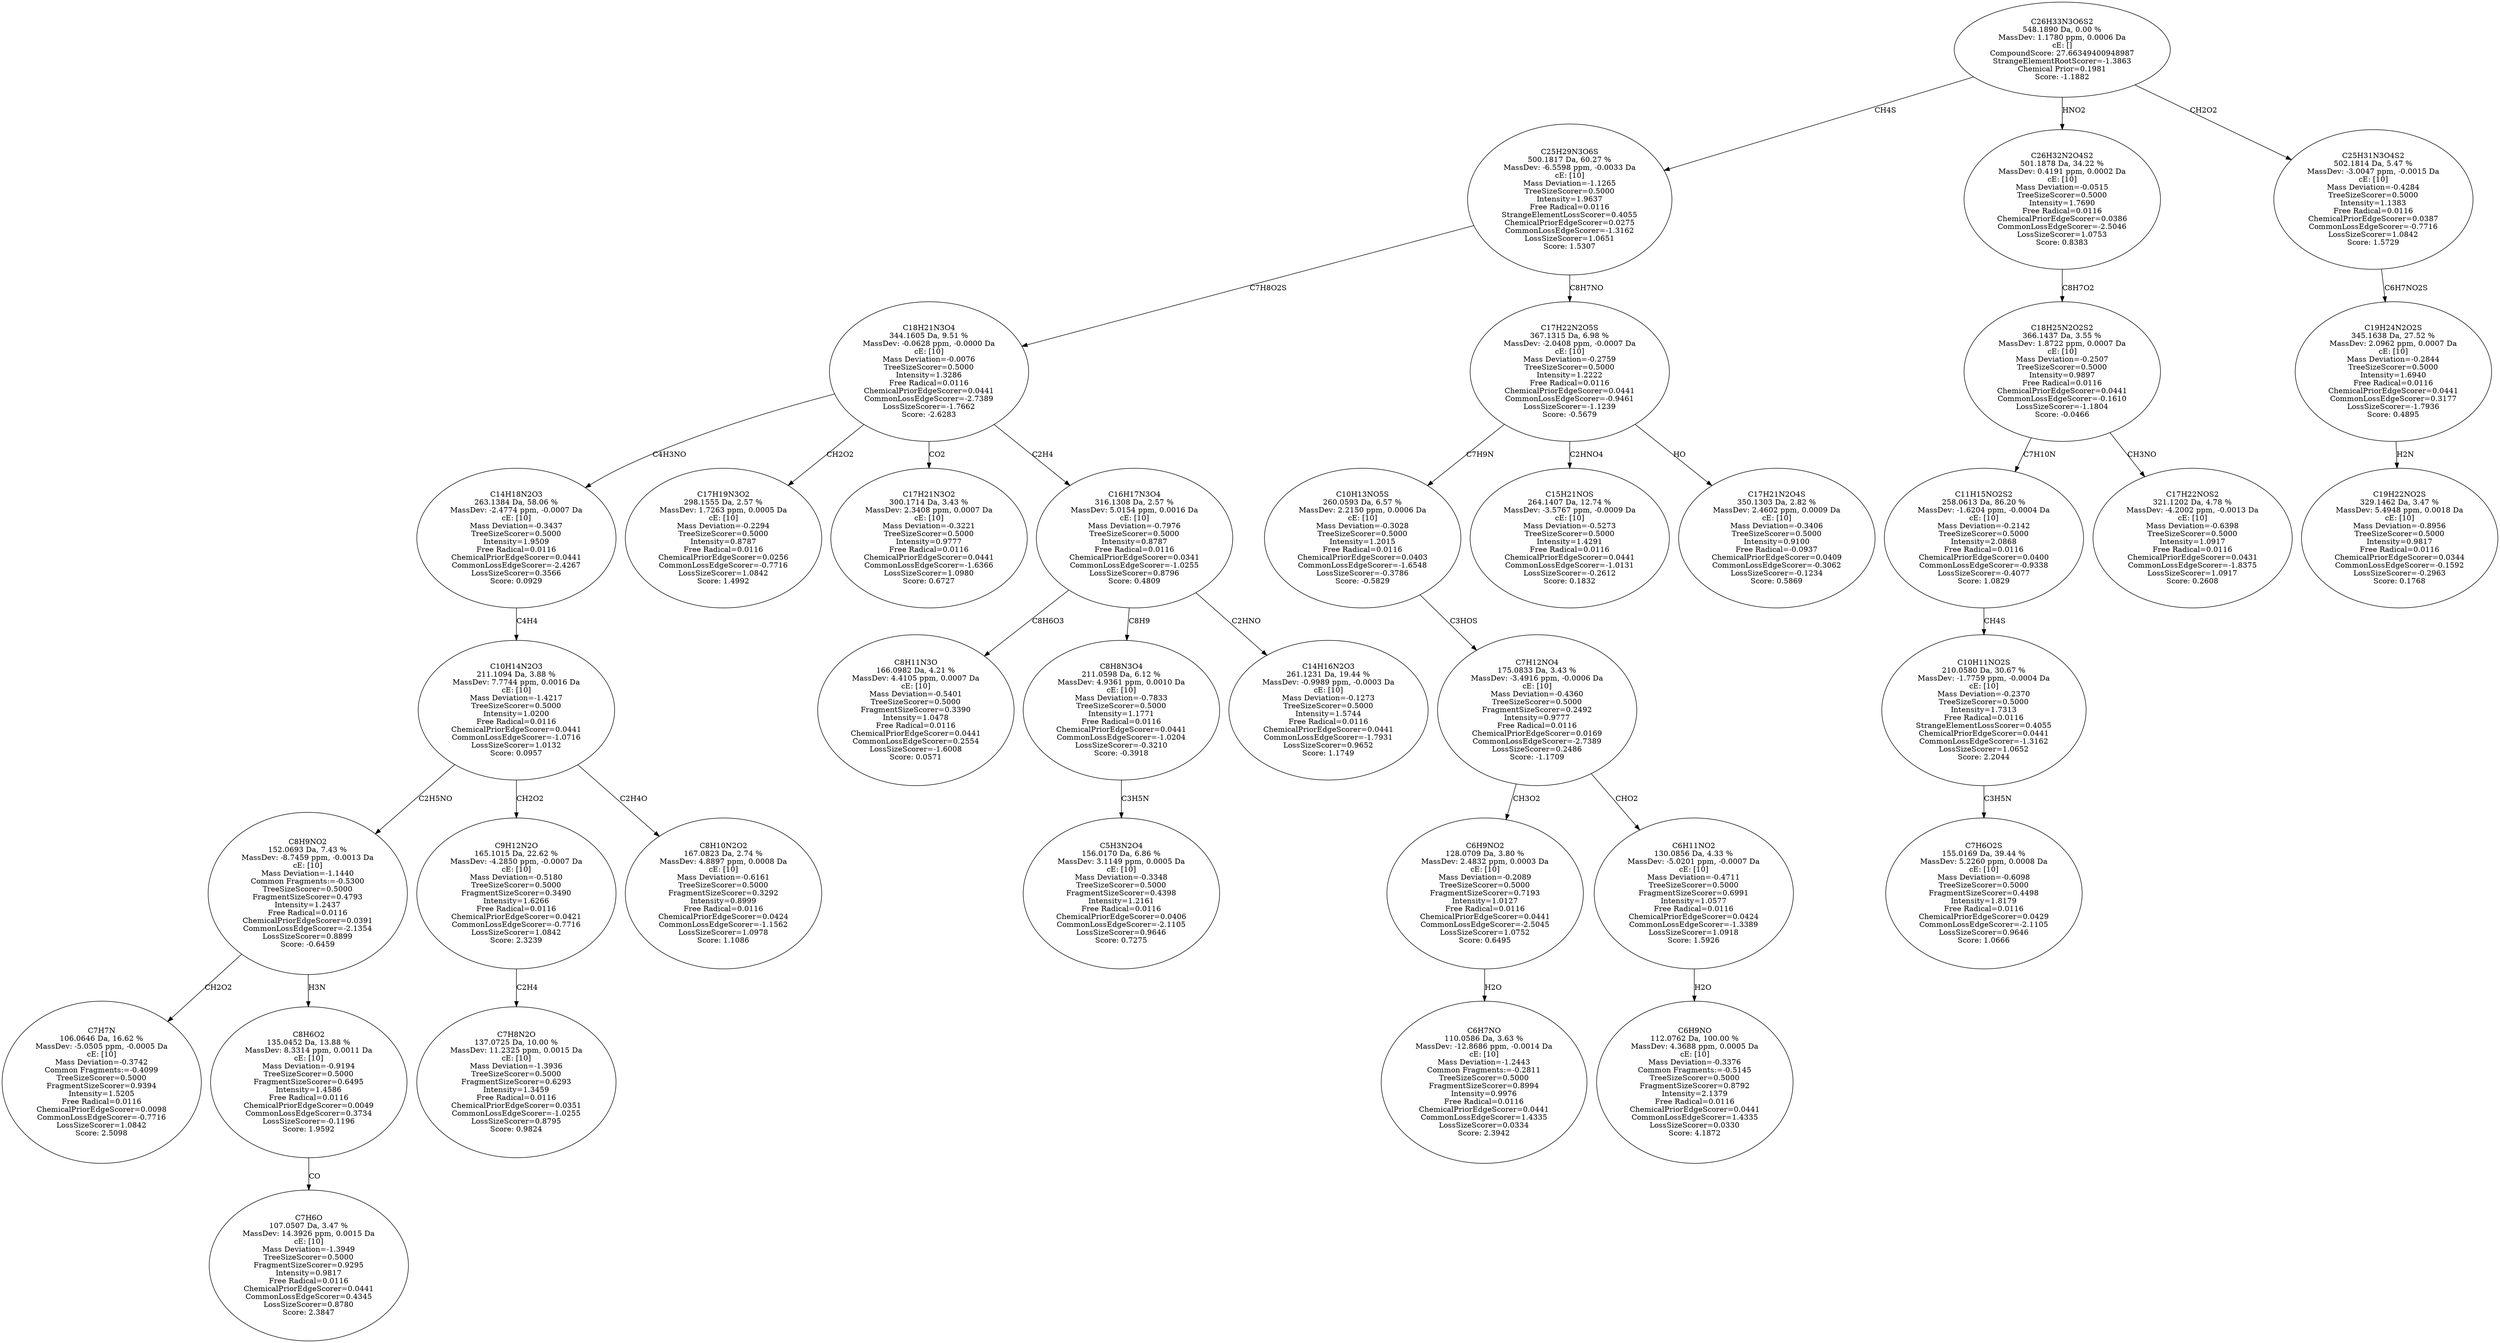 strict digraph {
v1 [label="C7H7N\n106.0646 Da, 16.62 %\nMassDev: -5.0505 ppm, -0.0005 Da\ncE: [10]\nMass Deviation=-0.3742\nCommon Fragments:=-0.4099\nTreeSizeScorer=0.5000\nFragmentSizeScorer=0.9394\nIntensity=1.5205\nFree Radical=0.0116\nChemicalPriorEdgeScorer=0.0098\nCommonLossEdgeScorer=-0.7716\nLossSizeScorer=1.0842\nScore: 2.5098"];
v2 [label="C7H6O\n107.0507 Da, 3.47 %\nMassDev: 14.3926 ppm, 0.0015 Da\ncE: [10]\nMass Deviation=-1.3949\nTreeSizeScorer=0.5000\nFragmentSizeScorer=0.9295\nIntensity=0.9817\nFree Radical=0.0116\nChemicalPriorEdgeScorer=0.0441\nCommonLossEdgeScorer=0.4345\nLossSizeScorer=0.8780\nScore: 2.3847"];
v3 [label="C8H6O2\n135.0452 Da, 13.88 %\nMassDev: 8.3314 ppm, 0.0011 Da\ncE: [10]\nMass Deviation=-0.9194\nTreeSizeScorer=0.5000\nFragmentSizeScorer=0.6495\nIntensity=1.4586\nFree Radical=0.0116\nChemicalPriorEdgeScorer=0.0049\nCommonLossEdgeScorer=0.3734\nLossSizeScorer=-0.1196\nScore: 1.9592"];
v4 [label="C8H9NO2\n152.0693 Da, 7.43 %\nMassDev: -8.7459 ppm, -0.0013 Da\ncE: [10]\nMass Deviation=-1.1440\nCommon Fragments:=-0.5300\nTreeSizeScorer=0.5000\nFragmentSizeScorer=0.4793\nIntensity=1.2437\nFree Radical=0.0116\nChemicalPriorEdgeScorer=0.0391\nCommonLossEdgeScorer=-2.1354\nLossSizeScorer=0.8899\nScore: -0.6459"];
v5 [label="C7H8N2O\n137.0725 Da, 10.00 %\nMassDev: 11.2325 ppm, 0.0015 Da\ncE: [10]\nMass Deviation=-1.3936\nTreeSizeScorer=0.5000\nFragmentSizeScorer=0.6293\nIntensity=1.3459\nFree Radical=0.0116\nChemicalPriorEdgeScorer=0.0351\nCommonLossEdgeScorer=-1.0255\nLossSizeScorer=0.8795\nScore: 0.9824"];
v6 [label="C9H12N2O\n165.1015 Da, 22.62 %\nMassDev: -4.2850 ppm, -0.0007 Da\ncE: [10]\nMass Deviation=-0.5180\nTreeSizeScorer=0.5000\nFragmentSizeScorer=0.3490\nIntensity=1.6266\nFree Radical=0.0116\nChemicalPriorEdgeScorer=0.0421\nCommonLossEdgeScorer=-0.7716\nLossSizeScorer=1.0842\nScore: 2.3239"];
v7 [label="C8H10N2O2\n167.0823 Da, 2.74 %\nMassDev: 4.8897 ppm, 0.0008 Da\ncE: [10]\nMass Deviation=-0.6161\nTreeSizeScorer=0.5000\nFragmentSizeScorer=0.3292\nIntensity=0.8999\nFree Radical=0.0116\nChemicalPriorEdgeScorer=0.0424\nCommonLossEdgeScorer=-1.1562\nLossSizeScorer=1.0978\nScore: 1.1086"];
v8 [label="C10H14N2O3\n211.1094 Da, 3.88 %\nMassDev: 7.7744 ppm, 0.0016 Da\ncE: [10]\nMass Deviation=-1.4217\nTreeSizeScorer=0.5000\nIntensity=1.0200\nFree Radical=0.0116\nChemicalPriorEdgeScorer=0.0441\nCommonLossEdgeScorer=-1.0716\nLossSizeScorer=1.0132\nScore: 0.0957"];
v9 [label="C14H18N2O3\n263.1384 Da, 58.06 %\nMassDev: -2.4774 ppm, -0.0007 Da\ncE: [10]\nMass Deviation=-0.3437\nTreeSizeScorer=0.5000\nIntensity=1.9509\nFree Radical=0.0116\nChemicalPriorEdgeScorer=0.0441\nCommonLossEdgeScorer=-2.4267\nLossSizeScorer=0.3566\nScore: 0.0929"];
v10 [label="C17H19N3O2\n298.1555 Da, 2.57 %\nMassDev: 1.7263 ppm, 0.0005 Da\ncE: [10]\nMass Deviation=-0.2294\nTreeSizeScorer=0.5000\nIntensity=0.8787\nFree Radical=0.0116\nChemicalPriorEdgeScorer=0.0256\nCommonLossEdgeScorer=-0.7716\nLossSizeScorer=1.0842\nScore: 1.4992"];
v11 [label="C17H21N3O2\n300.1714 Da, 3.43 %\nMassDev: 2.3408 ppm, 0.0007 Da\ncE: [10]\nMass Deviation=-0.3221\nTreeSizeScorer=0.5000\nIntensity=0.9777\nFree Radical=0.0116\nChemicalPriorEdgeScorer=0.0441\nCommonLossEdgeScorer=-1.6366\nLossSizeScorer=1.0980\nScore: 0.6727"];
v12 [label="C8H11N3O\n166.0982 Da, 4.21 %\nMassDev: 4.4105 ppm, 0.0007 Da\ncE: [10]\nMass Deviation=-0.5401\nTreeSizeScorer=0.5000\nFragmentSizeScorer=0.3390\nIntensity=1.0478\nFree Radical=0.0116\nChemicalPriorEdgeScorer=0.0441\nCommonLossEdgeScorer=0.2554\nLossSizeScorer=-1.6008\nScore: 0.0571"];
v13 [label="C5H3N2O4\n156.0170 Da, 6.86 %\nMassDev: 3.1149 ppm, 0.0005 Da\ncE: [10]\nMass Deviation=-0.3348\nTreeSizeScorer=0.5000\nFragmentSizeScorer=0.4398\nIntensity=1.2161\nFree Radical=0.0116\nChemicalPriorEdgeScorer=0.0406\nCommonLossEdgeScorer=-2.1105\nLossSizeScorer=0.9646\nScore: 0.7275"];
v14 [label="C8H8N3O4\n211.0598 Da, 6.12 %\nMassDev: 4.9361 ppm, 0.0010 Da\ncE: [10]\nMass Deviation=-0.7833\nTreeSizeScorer=0.5000\nIntensity=1.1771\nFree Radical=0.0116\nChemicalPriorEdgeScorer=0.0441\nCommonLossEdgeScorer=-1.0204\nLossSizeScorer=-0.3210\nScore: -0.3918"];
v15 [label="C14H16N2O3\n261.1231 Da, 19.44 %\nMassDev: -0.9989 ppm, -0.0003 Da\ncE: [10]\nMass Deviation=-0.1273\nTreeSizeScorer=0.5000\nIntensity=1.5744\nFree Radical=0.0116\nChemicalPriorEdgeScorer=0.0441\nCommonLossEdgeScorer=-1.7931\nLossSizeScorer=0.9652\nScore: 1.1749"];
v16 [label="C16H17N3O4\n316.1308 Da, 2.57 %\nMassDev: 5.0154 ppm, 0.0016 Da\ncE: [10]\nMass Deviation=-0.7976\nTreeSizeScorer=0.5000\nIntensity=0.8787\nFree Radical=0.0116\nChemicalPriorEdgeScorer=0.0341\nCommonLossEdgeScorer=-1.0255\nLossSizeScorer=0.8796\nScore: 0.4809"];
v17 [label="C18H21N3O4\n344.1605 Da, 9.51 %\nMassDev: -0.0628 ppm, -0.0000 Da\ncE: [10]\nMass Deviation=-0.0076\nTreeSizeScorer=0.5000\nIntensity=1.3286\nFree Radical=0.0116\nChemicalPriorEdgeScorer=0.0441\nCommonLossEdgeScorer=-2.7389\nLossSizeScorer=-1.7662\nScore: -2.6283"];
v18 [label="C6H7NO\n110.0586 Da, 3.63 %\nMassDev: -12.8686 ppm, -0.0014 Da\ncE: [10]\nMass Deviation=-1.2443\nCommon Fragments:=-0.2811\nTreeSizeScorer=0.5000\nFragmentSizeScorer=0.8994\nIntensity=0.9976\nFree Radical=0.0116\nChemicalPriorEdgeScorer=0.0441\nCommonLossEdgeScorer=1.4335\nLossSizeScorer=0.0334\nScore: 2.3942"];
v19 [label="C6H9NO2\n128.0709 Da, 3.80 %\nMassDev: 2.4832 ppm, 0.0003 Da\ncE: [10]\nMass Deviation=-0.2089\nTreeSizeScorer=0.5000\nFragmentSizeScorer=0.7193\nIntensity=1.0127\nFree Radical=0.0116\nChemicalPriorEdgeScorer=0.0441\nCommonLossEdgeScorer=-2.5045\nLossSizeScorer=1.0752\nScore: 0.6495"];
v20 [label="C6H9NO\n112.0762 Da, 100.00 %\nMassDev: 4.3688 ppm, 0.0005 Da\ncE: [10]\nMass Deviation=-0.3376\nCommon Fragments:=-0.5145\nTreeSizeScorer=0.5000\nFragmentSizeScorer=0.8792\nIntensity=2.1379\nFree Radical=0.0116\nChemicalPriorEdgeScorer=0.0441\nCommonLossEdgeScorer=1.4335\nLossSizeScorer=0.0330\nScore: 4.1872"];
v21 [label="C6H11NO2\n130.0856 Da, 4.33 %\nMassDev: -5.0201 ppm, -0.0007 Da\ncE: [10]\nMass Deviation=-0.4711\nTreeSizeScorer=0.5000\nFragmentSizeScorer=0.6991\nIntensity=1.0577\nFree Radical=0.0116\nChemicalPriorEdgeScorer=0.0424\nCommonLossEdgeScorer=-1.3389\nLossSizeScorer=1.0918\nScore: 1.5926"];
v22 [label="C7H12NO4\n175.0833 Da, 3.43 %\nMassDev: -3.4916 ppm, -0.0006 Da\ncE: [10]\nMass Deviation=-0.4360\nTreeSizeScorer=0.5000\nFragmentSizeScorer=0.2492\nIntensity=0.9777\nFree Radical=0.0116\nChemicalPriorEdgeScorer=0.0169\nCommonLossEdgeScorer=-2.7389\nLossSizeScorer=0.2486\nScore: -1.1709"];
v23 [label="C10H13NO5S\n260.0593 Da, 6.57 %\nMassDev: 2.2150 ppm, 0.0006 Da\ncE: [10]\nMass Deviation=-0.3028\nTreeSizeScorer=0.5000\nIntensity=1.2015\nFree Radical=0.0116\nChemicalPriorEdgeScorer=0.0403\nCommonLossEdgeScorer=-1.6548\nLossSizeScorer=-0.3786\nScore: -0.5829"];
v24 [label="C15H21NOS\n264.1407 Da, 12.74 %\nMassDev: -3.5767 ppm, -0.0009 Da\ncE: [10]\nMass Deviation=-0.5273\nTreeSizeScorer=0.5000\nIntensity=1.4291\nFree Radical=0.0116\nChemicalPriorEdgeScorer=0.0441\nCommonLossEdgeScorer=-1.0131\nLossSizeScorer=-0.2612\nScore: 0.1832"];
v25 [label="C17H21N2O4S\n350.1303 Da, 2.82 %\nMassDev: 2.4602 ppm, 0.0009 Da\ncE: [10]\nMass Deviation=-0.3406\nTreeSizeScorer=0.5000\nIntensity=0.9100\nFree Radical=-0.0937\nChemicalPriorEdgeScorer=0.0409\nCommonLossEdgeScorer=-0.3062\nLossSizeScorer=-0.1234\nScore: 0.5869"];
v26 [label="C17H22N2O5S\n367.1315 Da, 6.98 %\nMassDev: -2.0408 ppm, -0.0007 Da\ncE: [10]\nMass Deviation=-0.2759\nTreeSizeScorer=0.5000\nIntensity=1.2222\nFree Radical=0.0116\nChemicalPriorEdgeScorer=0.0441\nCommonLossEdgeScorer=-0.9461\nLossSizeScorer=-1.1239\nScore: -0.5679"];
v27 [label="C25H29N3O6S\n500.1817 Da, 60.27 %\nMassDev: -6.5598 ppm, -0.0033 Da\ncE: [10]\nMass Deviation=-1.1265\nTreeSizeScorer=0.5000\nIntensity=1.9637\nFree Radical=0.0116\nStrangeElementLossScorer=0.4055\nChemicalPriorEdgeScorer=0.0275\nCommonLossEdgeScorer=-1.3162\nLossSizeScorer=1.0651\nScore: 1.5307"];
v28 [label="C7H6O2S\n155.0169 Da, 39.44 %\nMassDev: 5.2260 ppm, 0.0008 Da\ncE: [10]\nMass Deviation=-0.6098\nTreeSizeScorer=0.5000\nFragmentSizeScorer=0.4498\nIntensity=1.8179\nFree Radical=0.0116\nChemicalPriorEdgeScorer=0.0429\nCommonLossEdgeScorer=-2.1105\nLossSizeScorer=0.9646\nScore: 1.0666"];
v29 [label="C10H11NO2S\n210.0580 Da, 30.67 %\nMassDev: -1.7759 ppm, -0.0004 Da\ncE: [10]\nMass Deviation=-0.2370\nTreeSizeScorer=0.5000\nIntensity=1.7313\nFree Radical=0.0116\nStrangeElementLossScorer=0.4055\nChemicalPriorEdgeScorer=0.0441\nCommonLossEdgeScorer=-1.3162\nLossSizeScorer=1.0652\nScore: 2.2044"];
v30 [label="C11H15NO2S2\n258.0613 Da, 86.20 %\nMassDev: -1.6204 ppm, -0.0004 Da\ncE: [10]\nMass Deviation=-0.2142\nTreeSizeScorer=0.5000\nIntensity=2.0868\nFree Radical=0.0116\nChemicalPriorEdgeScorer=0.0400\nCommonLossEdgeScorer=-0.9338\nLossSizeScorer=-0.4077\nScore: 1.0829"];
v31 [label="C17H22NOS2\n321.1202 Da, 4.78 %\nMassDev: -4.2002 ppm, -0.0013 Da\ncE: [10]\nMass Deviation=-0.6398\nTreeSizeScorer=0.5000\nIntensity=1.0917\nFree Radical=0.0116\nChemicalPriorEdgeScorer=0.0431\nCommonLossEdgeScorer=-1.8375\nLossSizeScorer=1.0917\nScore: 0.2608"];
v32 [label="C18H25N2O2S2\n366.1437 Da, 3.55 %\nMassDev: 1.8722 ppm, 0.0007 Da\ncE: [10]\nMass Deviation=-0.2507\nTreeSizeScorer=0.5000\nIntensity=0.9897\nFree Radical=0.0116\nChemicalPriorEdgeScorer=0.0441\nCommonLossEdgeScorer=-0.1610\nLossSizeScorer=-1.1804\nScore: -0.0466"];
v33 [label="C26H32N2O4S2\n501.1878 Da, 34.22 %\nMassDev: 0.4191 ppm, 0.0002 Da\ncE: [10]\nMass Deviation=-0.0515\nTreeSizeScorer=0.5000\nIntensity=1.7690\nFree Radical=0.0116\nChemicalPriorEdgeScorer=0.0386\nCommonLossEdgeScorer=-2.5046\nLossSizeScorer=1.0753\nScore: 0.8383"];
v34 [label="C19H22NO2S\n329.1462 Da, 3.47 %\nMassDev: 5.4948 ppm, 0.0018 Da\ncE: [10]\nMass Deviation=-0.8956\nTreeSizeScorer=0.5000\nIntensity=0.9817\nFree Radical=0.0116\nChemicalPriorEdgeScorer=0.0344\nCommonLossEdgeScorer=-0.1592\nLossSizeScorer=-0.2963\nScore: 0.1768"];
v35 [label="C19H24N2O2S\n345.1638 Da, 27.52 %\nMassDev: 2.0962 ppm, 0.0007 Da\ncE: [10]\nMass Deviation=-0.2844\nTreeSizeScorer=0.5000\nIntensity=1.6940\nFree Radical=0.0116\nChemicalPriorEdgeScorer=0.0441\nCommonLossEdgeScorer=0.3177\nLossSizeScorer=-1.7936\nScore: 0.4895"];
v36 [label="C25H31N3O4S2\n502.1814 Da, 5.47 %\nMassDev: -3.0047 ppm, -0.0015 Da\ncE: [10]\nMass Deviation=-0.4284\nTreeSizeScorer=0.5000\nIntensity=1.1383\nFree Radical=0.0116\nChemicalPriorEdgeScorer=0.0387\nCommonLossEdgeScorer=-0.7716\nLossSizeScorer=1.0842\nScore: 1.5729"];
v37 [label="C26H33N3O6S2\n548.1890 Da, 0.00 %\nMassDev: 1.1780 ppm, 0.0006 Da\ncE: []\nCompoundScore: 27.66349400948987\nStrangeElementRootScorer=-1.3863\nChemical Prior=0.1981\nScore: -1.1882"];
v4 -> v1 [label="CH2O2"];
v3 -> v2 [label="CO"];
v4 -> v3 [label="H3N"];
v8 -> v4 [label="C2H5NO"];
v6 -> v5 [label="C2H4"];
v8 -> v6 [label="CH2O2"];
v8 -> v7 [label="C2H4O"];
v9 -> v8 [label="C4H4"];
v17 -> v9 [label="C4H3NO"];
v17 -> v10 [label="CH2O2"];
v17 -> v11 [label="CO2"];
v16 -> v12 [label="C8H6O3"];
v14 -> v13 [label="C3H5N"];
v16 -> v14 [label="C8H9"];
v16 -> v15 [label="C2HNO"];
v17 -> v16 [label="C2H4"];
v27 -> v17 [label="C7H8O2S"];
v19 -> v18 [label="H2O"];
v22 -> v19 [label="CH3O2"];
v21 -> v20 [label="H2O"];
v22 -> v21 [label="CHO2"];
v23 -> v22 [label="C3HOS"];
v26 -> v23 [label="C7H9N"];
v26 -> v24 [label="C2HNO4"];
v26 -> v25 [label="HO"];
v27 -> v26 [label="C8H7NO"];
v37 -> v27 [label="CH4S"];
v29 -> v28 [label="C3H5N"];
v30 -> v29 [label="CH4S"];
v32 -> v30 [label="C7H10N"];
v32 -> v31 [label="CH3NO"];
v33 -> v32 [label="C8H7O2"];
v37 -> v33 [label="HNO2"];
v35 -> v34 [label="H2N"];
v36 -> v35 [label="C6H7NO2S"];
v37 -> v36 [label="CH2O2"];
}